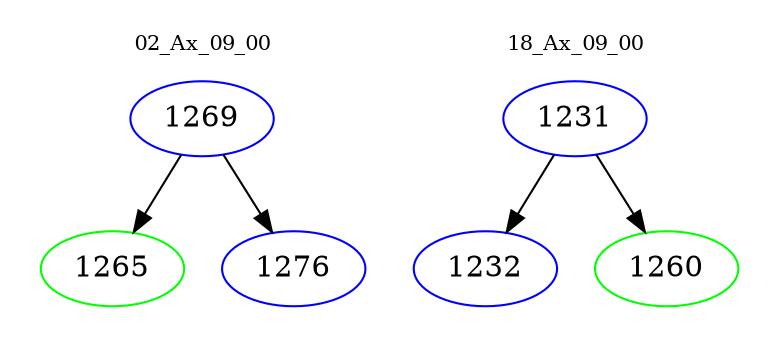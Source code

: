 digraph{
subgraph cluster_0 {
color = white
label = "02_Ax_09_00";
fontsize=10;
T0_1269 [label="1269", color="blue"]
T0_1269 -> T0_1265 [color="black"]
T0_1265 [label="1265", color="green"]
T0_1269 -> T0_1276 [color="black"]
T0_1276 [label="1276", color="blue"]
}
subgraph cluster_1 {
color = white
label = "18_Ax_09_00";
fontsize=10;
T1_1231 [label="1231", color="blue"]
T1_1231 -> T1_1232 [color="black"]
T1_1232 [label="1232", color="blue"]
T1_1231 -> T1_1260 [color="black"]
T1_1260 [label="1260", color="green"]
}
}
